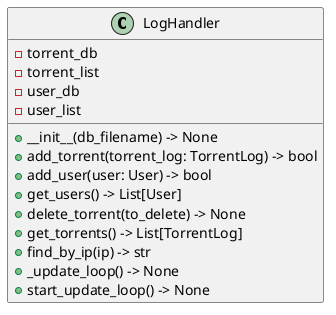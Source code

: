 @startuml
class LogHandler {
  - torrent_db
  - torrent_list
  - user_db
  - user_list

  + __init__(db_filename) -> None
  + add_torrent(torrent_log: TorrentLog) -> bool
  + add_user(user: User) -> bool
  + get_users() -> List[User]
  + delete_torrent(to_delete) -> None
  + get_torrents() -> List[TorrentLog]
  + find_by_ip(ip) -> str
  + _update_loop() -> None
  + start_update_loop() -> None
}
@enduml